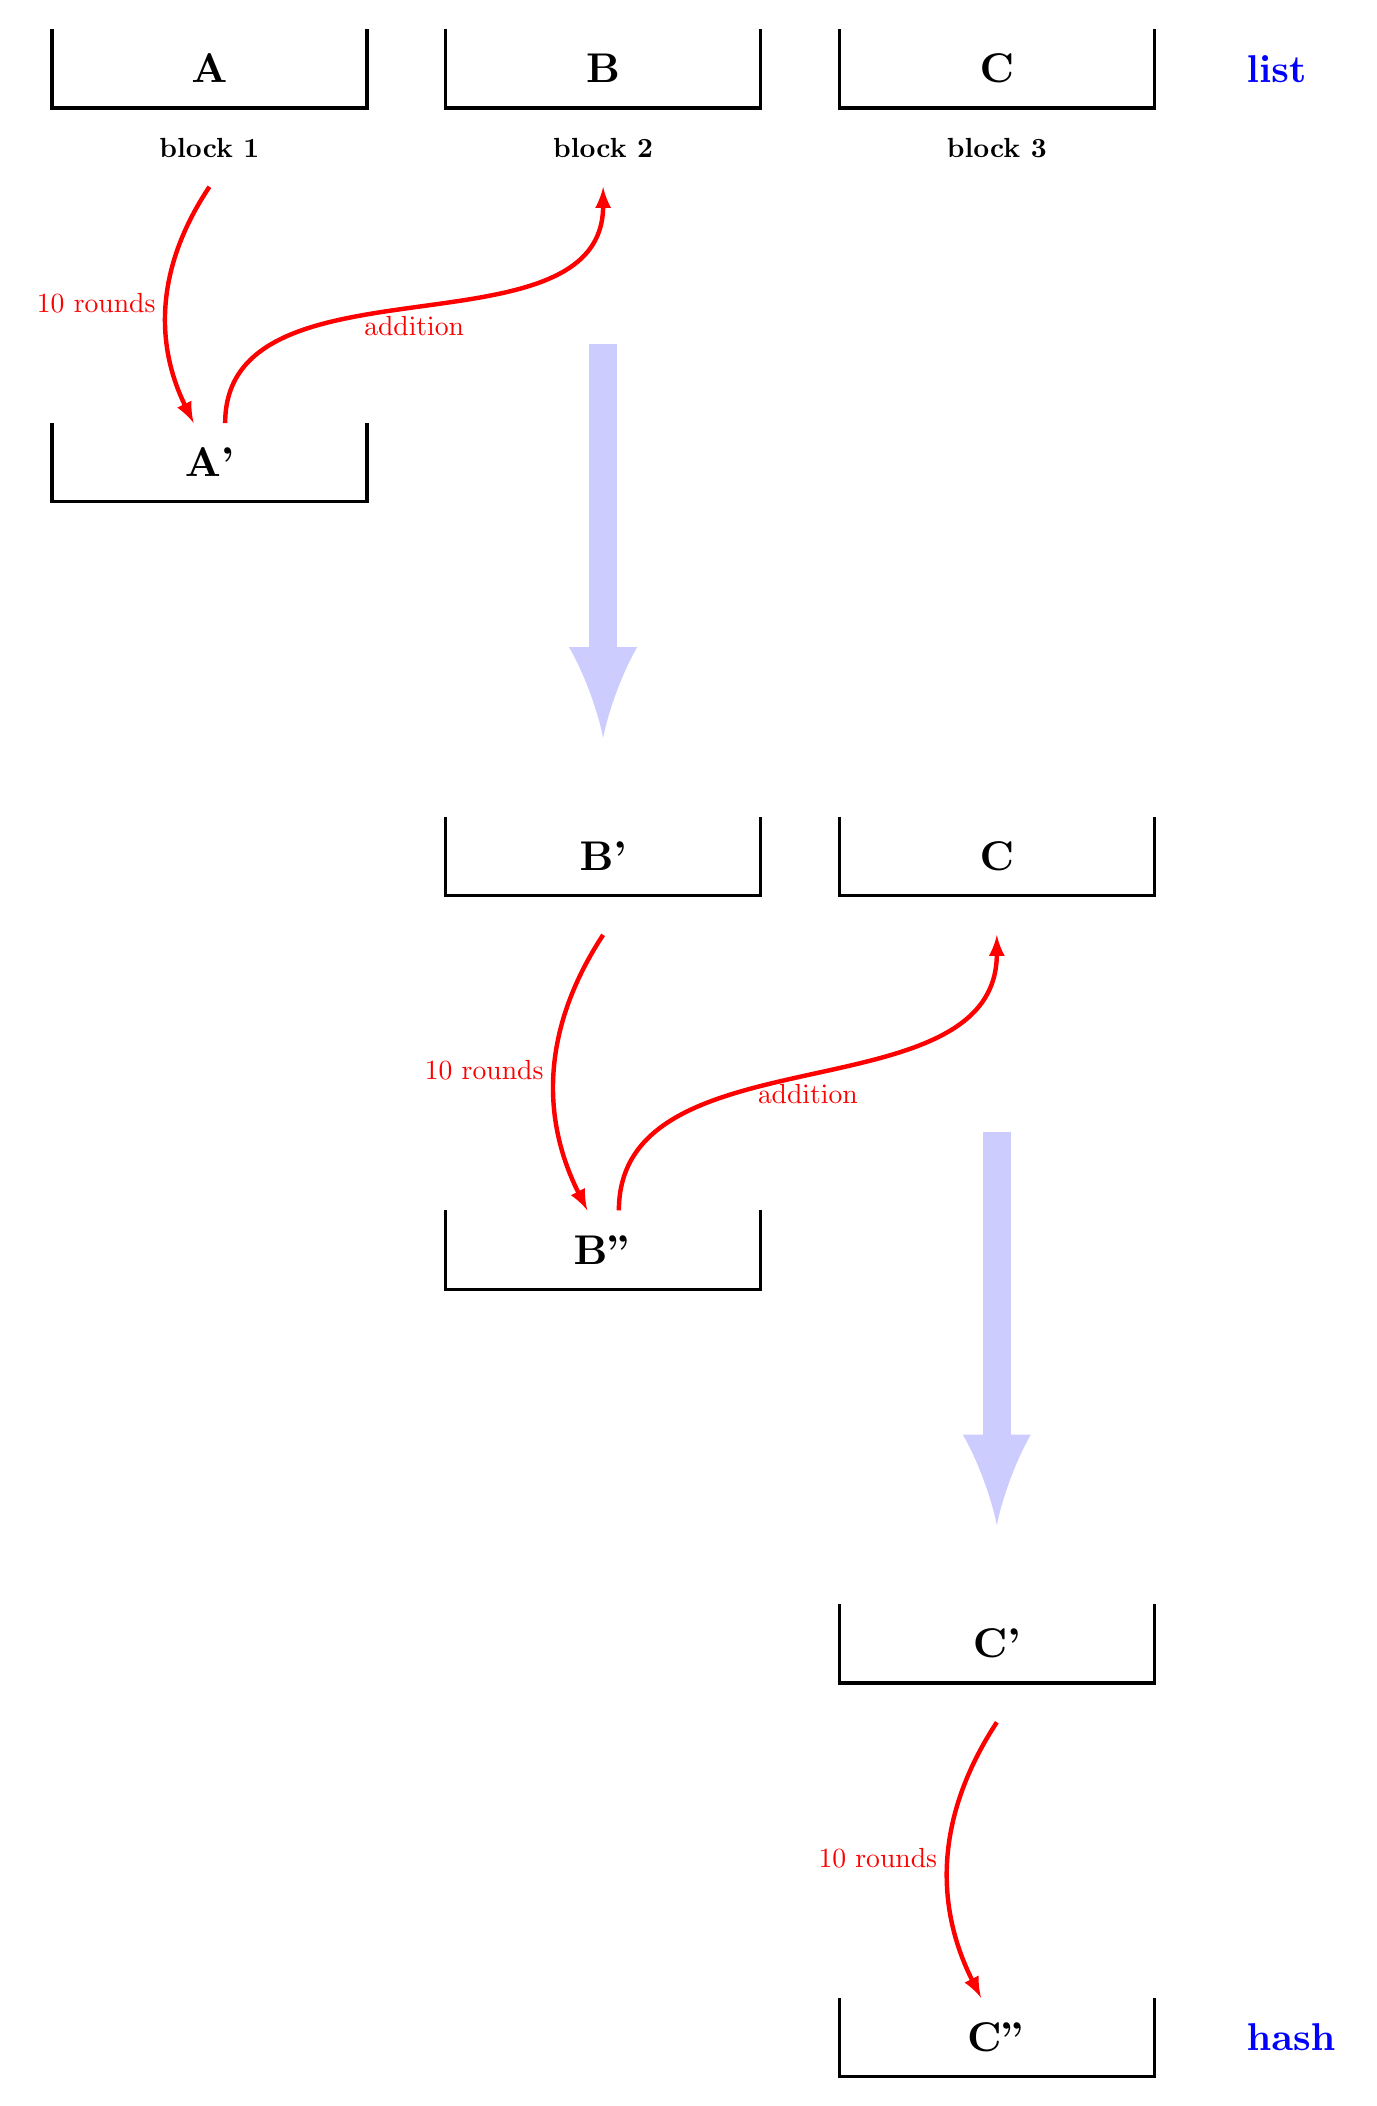 \begin{tikzpicture}%[scale=1.2, every node/.style={scale=1.2}]

\node[blue,right,scale=1.4] at (15,0.5) {\bf list};

\draw[very thick] (0,1)--++(0,-1)--++(4,0)--++(0,1);
\node[scale=1.5]  at (2,0.5) {\bf A};
\node  at (2,-0.5) {\bf block  1};

\begin{scope}[xshift=5cm]
\draw[very thick] (0,1)--++(0,-1)--++(4,0)--++(0,1);
\node[scale=1.5]  at (2,0.5) {\bf B};
\node  at (2,-0.5) {\bf block  2};
\end{scope}

\begin{scope}[xshift=10cm]
\draw[very thick] (0,1)--++(0,-1)--++(4,0)--++(0,1);
\node[scale=1.5]  at (2,0.5) {\bf C};
\node  at (2,-0.5) {\bf block  3};
\end{scope}


\begin{scope}[yshift=-5cm]
\draw[very thick] (0,1)--++(0,-1)--++(4,0)--++(0,1);
\node[scale=1.5]  at (2,0.5) {\bf A'};

\end{scope}

\draw [->,>=latex,red,ultra thick] (2,-1) to[bend right] node[midway, left] {10 rounds}++(-0.2,-3) ;
%\draw [->,>=latex,red,ultra thick] (2.2,-4) to[bend left] ++(4.8,3) ;

\draw[->,>=latex,red,ultra thick] (2.2,-4) to[out=90,in=-90,->] node[below] {addition}++(4.8,3);

\draw [->,>=latex,blue!20,ultra thick,line width=10] (7,-3) to ++(-0,-5) ;


%%%%%%%%%%%%%%%%%%%%%%%%%%%%%%%

\begin{scope}[yshift=-10cm]


\begin{scope}[xshift=5cm]
\draw[very thick] (0,1)--++(0,-1)--++(4,0)--++(0,1);
\node[scale=1.5]  at (2,0.5) {\bf B'};
\end{scope}

\begin{scope}[xshift=10cm]
\draw[very thick] (0,1)--++(0,-1)--++(4,0)--++(0,1);
\node[scale=1.5]  at (2,0.5) {\bf C};
\end{scope}

\draw [->,>=latex,blue!20,ultra thick,line width=10] (12,-3) to ++(-0,-5) ;

\begin{scope}[xshift=5cm,yshift=-5cm]
\draw[very thick] (0,1)--++(0,-1)--++(4,0)--++(0,1);
\node[scale=1.5]  at (2,0.5) {\bf B''};
\end{scope}

\draw [->,>=latex,red,ultra thick] (7,-0.5) to[bend right] node[midway, left] {10 rounds}++(-0.2,-3.5) ;
%\draw [->,>=latex,red,ultra thick] (2.2,-4) to[bend left] ++(4.8,3) ;

\draw[->,>=latex,red,ultra thick] (7.2,-4) to[out=90,in=-90,->] node[below] {addition}++(4.8,3.5);
\end{scope}


%%%%%%%%%%%%%%%%%%%%%%%%%%%%%%%

\begin{scope}[yshift=-20cm]

\begin{scope}[xshift=10cm]
\draw[very thick] (0,1)--++(0,-1)--++(4,0)--++(0,1);
\node[scale=1.5]  at (2,0.5) {\bf C'};
\end{scope}


\begin{scope}[xshift=10cm,yshift=-5cm]
\draw[very thick] (0,1)--++(0,-1)--++(4,0)--++(0,1);
\node[scale=1.5]  at (2,0.5) {\bf C''};
\end{scope}

\draw [->,>=latex,red,ultra thick] (12,-0.5) to[bend right] node[midway, left] {10 rounds}++(-0.2,-3.5) ;

\node[blue,right,scale=1.4] at (15,-4.5) {\bf hash};
\end{scope}
\end{tikzpicture}